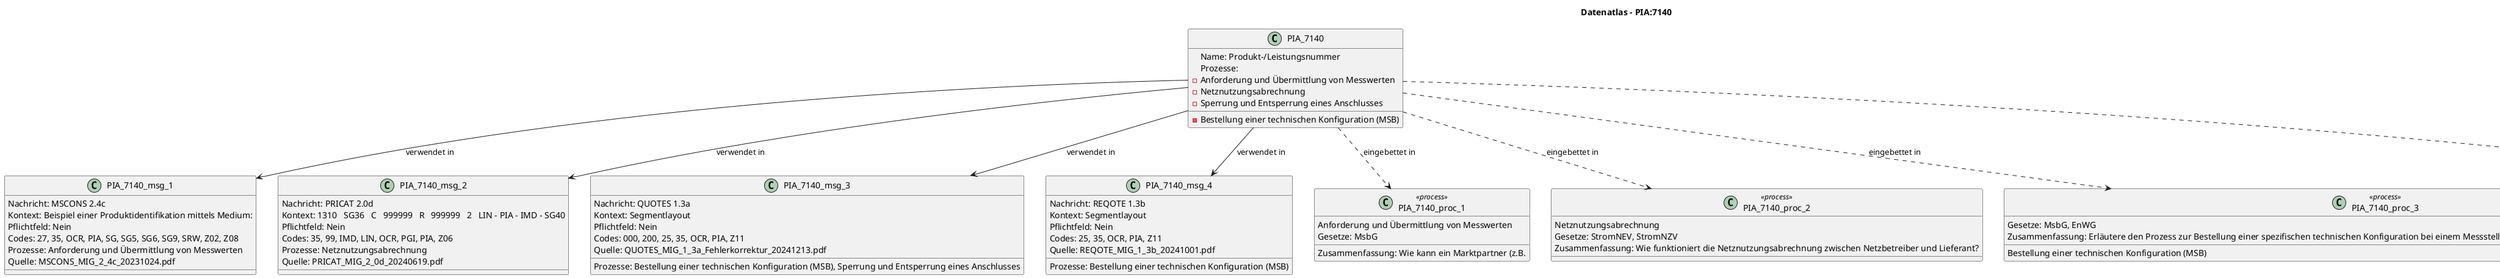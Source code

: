 @startuml
title Datenatlas – PIA:7140
class PIA_7140 {
  Name: Produkt-/Leistungsnummer
  Prozesse:
    - Anforderung und Übermittlung von Messwerten
    - Netznutzungsabrechnung
    - Bestellung einer technischen Konfiguration (MSB)
    - Sperrung und Entsperrung eines Anschlusses
}
class PIA_7140_msg_1 {
  Nachricht: MSCONS 2.4c
  Kontext: Beispiel einer Produktidentifikation mittels Medium:
  Pflichtfeld: Nein
  Codes: 27, 35, OCR, PIA, SG, SG5, SG6, SG9, SRW, Z02, Z08
  Prozesse: Anforderung und Übermittlung von Messwerten
  Quelle: MSCONS_MIG_2_4c_20231024.pdf
}
PIA_7140 --> PIA_7140_msg_1 : verwendet in
class PIA_7140_msg_2 {
  Nachricht: PRICAT 2.0d
  Kontext: 1310   SG36   C   999999   R   999999   2   LIN - PIA - IMD - SG40
  Pflichtfeld: Nein
  Codes: 35, 99, IMD, LIN, OCR, PGI, PIA, Z06
  Prozesse: Netznutzungsabrechnung
  Quelle: PRICAT_MIG_2_0d_20240619.pdf
}
PIA_7140 --> PIA_7140_msg_2 : verwendet in
class PIA_7140_msg_3 {
  Nachricht: QUOTES 1.3a
  Kontext: Segmentlayout
  Pflichtfeld: Nein
  Codes: 000, 200, 25, 35, OCR, PIA, Z11
  Prozesse: Bestellung einer technischen Konfiguration (MSB), Sperrung und Entsperrung eines Anschlusses
  Quelle: QUOTES_MIG_1_3a_Fehlerkorrektur_20241213.pdf
}
PIA_7140 --> PIA_7140_msg_3 : verwendet in
class PIA_7140_msg_4 {
  Nachricht: REQOTE 1.3b
  Kontext: Segmentlayout
  Pflichtfeld: Nein
  Codes: 25, 35, OCR, PIA, Z11
  Prozesse: Bestellung einer technischen Konfiguration (MSB)
  Quelle: REQOTE_MIG_1_3b_20241001.pdf
}
PIA_7140 --> PIA_7140_msg_4 : verwendet in
class PIA_7140_proc_1 <<process>> {
  Anforderung und Übermittlung von Messwerten
  Gesetze: MsbG
  Zusammenfassung: Wie kann ein Marktpartner (z.B.
}
PIA_7140 ..> PIA_7140_proc_1 : eingebettet in
class PIA_7140_proc_2 <<process>> {
  Netznutzungsabrechnung
  Gesetze: StromNEV, StromNZV
  Zusammenfassung: Wie funktioniert die Netznutzungsabrechnung zwischen Netzbetreiber und Lieferant?
}
PIA_7140 ..> PIA_7140_proc_2 : eingebettet in
class PIA_7140_proc_3 <<process>> {
  Bestellung einer technischen Konfiguration (MSB)
  Gesetze: MsbG, EnWG
  Zusammenfassung: Erläutere den Prozess zur Bestellung einer spezifischen technischen Konfiguration bei einem Messstellenbetreiber, beispielsweise für ein intelligentes Messsystem.
}
PIA_7140 ..> PIA_7140_proc_3 : eingebettet in
class PIA_7140_proc_4 <<process>> {
  Sperrung und Entsperrung eines Anschlusses
  Gesetze: StromGVV
  Zusammenfassung: Beschreibe den End-to-End-Prozess für die Sperrung und Wiederherstellung eines Netzanschlusses.
}
PIA_7140 ..> PIA_7140_proc_4 : eingebettet in
@enduml
